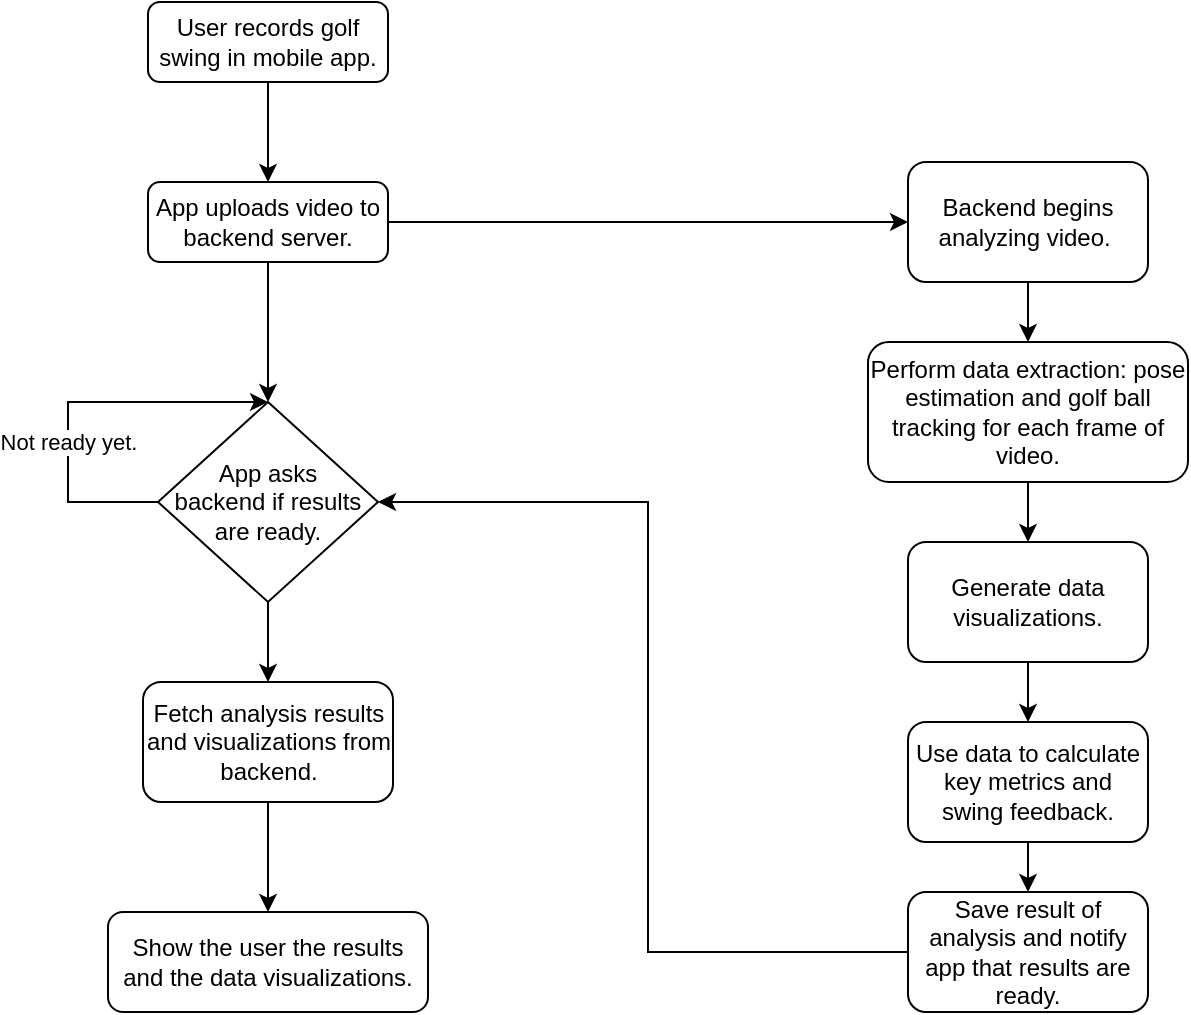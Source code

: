 <mxfile version="16.5.1" type="device"><diagram id="C5RBs43oDa-KdzZeNtuy" name="Page-1"><mxGraphModel dx="1125" dy="732" grid="1" gridSize="10" guides="1" tooltips="1" connect="1" arrows="1" fold="1" page="1" pageScale="1" pageWidth="827" pageHeight="1169" math="0" shadow="0"><root><mxCell id="WIyWlLk6GJQsqaUBKTNV-0"/><mxCell id="WIyWlLk6GJQsqaUBKTNV-1" parent="WIyWlLk6GJQsqaUBKTNV-0"/><mxCell id="WIyWlLk6GJQsqaUBKTNV-3" value="User records golf swing in mobile app." style="rounded=1;whiteSpace=wrap;html=1;fontSize=12;glass=0;strokeWidth=1;shadow=0;" parent="WIyWlLk6GJQsqaUBKTNV-1" vertex="1"><mxGeometry x="160" y="80" width="120" height="40" as="geometry"/></mxCell><mxCell id="geZoV5hT81_uEruI9XQe-6" value="" style="edgeStyle=orthogonalEdgeStyle;rounded=0;orthogonalLoop=1;jettySize=auto;html=1;" edge="1" parent="WIyWlLk6GJQsqaUBKTNV-1" source="WIyWlLk6GJQsqaUBKTNV-11" target="geZoV5hT81_uEruI9XQe-5"><mxGeometry relative="1" as="geometry"/></mxCell><mxCell id="geZoV5hT81_uEruI9XQe-8" value="" style="edgeStyle=orthogonalEdgeStyle;rounded=0;orthogonalLoop=1;jettySize=auto;html=1;" edge="1" parent="WIyWlLk6GJQsqaUBKTNV-1" source="WIyWlLk6GJQsqaUBKTNV-11"><mxGeometry relative="1" as="geometry"><mxPoint x="220" y="280.0" as="targetPoint"/></mxGeometry></mxCell><mxCell id="WIyWlLk6GJQsqaUBKTNV-11" value="App uploads video to backend server." style="rounded=1;whiteSpace=wrap;html=1;fontSize=12;glass=0;strokeWidth=1;shadow=0;" parent="WIyWlLk6GJQsqaUBKTNV-1" vertex="1"><mxGeometry x="160" y="170" width="120" height="40" as="geometry"/></mxCell><mxCell id="geZoV5hT81_uEruI9XQe-12" value="" style="edgeStyle=orthogonalEdgeStyle;rounded=0;orthogonalLoop=1;jettySize=auto;html=1;" edge="1" parent="WIyWlLk6GJQsqaUBKTNV-1" source="geZoV5hT81_uEruI9XQe-5" target="geZoV5hT81_uEruI9XQe-11"><mxGeometry relative="1" as="geometry"/></mxCell><mxCell id="geZoV5hT81_uEruI9XQe-5" value="Backend begins analyzing video.&amp;nbsp;" style="whiteSpace=wrap;html=1;rounded=1;glass=0;strokeWidth=1;shadow=0;" vertex="1" parent="WIyWlLk6GJQsqaUBKTNV-1"><mxGeometry x="540" y="160" width="120" height="60" as="geometry"/></mxCell><mxCell id="geZoV5hT81_uEruI9XQe-21" value="" style="edgeStyle=orthogonalEdgeStyle;rounded=0;orthogonalLoop=1;jettySize=auto;html=1;" edge="1" parent="WIyWlLk6GJQsqaUBKTNV-1" source="geZoV5hT81_uEruI9XQe-9" target="geZoV5hT81_uEruI9XQe-20"><mxGeometry relative="1" as="geometry"/></mxCell><mxCell id="geZoV5hT81_uEruI9XQe-9" value="App asks &lt;br&gt;backend if results are ready." style="rhombus;whiteSpace=wrap;html=1;" vertex="1" parent="WIyWlLk6GJQsqaUBKTNV-1"><mxGeometry x="165" y="280" width="110" height="100" as="geometry"/></mxCell><mxCell id="geZoV5hT81_uEruI9XQe-10" value="Not ready yet." style="endArrow=classic;html=1;rounded=0;entryX=0.5;entryY=0;entryDx=0;entryDy=0;exitX=0;exitY=0.5;exitDx=0;exitDy=0;" edge="1" parent="WIyWlLk6GJQsqaUBKTNV-1" source="geZoV5hT81_uEruI9XQe-9" target="geZoV5hT81_uEruI9XQe-9"><mxGeometry x="-0.231" width="50" height="50" relative="1" as="geometry"><mxPoint x="150" y="360" as="sourcePoint"/><mxPoint x="440" y="270" as="targetPoint"/><Array as="points"><mxPoint x="120" y="330"/><mxPoint x="120" y="280"/></Array><mxPoint as="offset"/></mxGeometry></mxCell><mxCell id="geZoV5hT81_uEruI9XQe-14" value="" style="edgeStyle=orthogonalEdgeStyle;rounded=0;orthogonalLoop=1;jettySize=auto;html=1;" edge="1" parent="WIyWlLk6GJQsqaUBKTNV-1" source="geZoV5hT81_uEruI9XQe-11" target="geZoV5hT81_uEruI9XQe-13"><mxGeometry relative="1" as="geometry"/></mxCell><mxCell id="geZoV5hT81_uEruI9XQe-11" value="Perform data extraction: pose estimation and golf ball tracking for each frame of video." style="whiteSpace=wrap;html=1;rounded=1;glass=0;strokeWidth=1;shadow=0;" vertex="1" parent="WIyWlLk6GJQsqaUBKTNV-1"><mxGeometry x="520" y="250" width="160" height="70" as="geometry"/></mxCell><mxCell id="geZoV5hT81_uEruI9XQe-16" value="" style="edgeStyle=orthogonalEdgeStyle;rounded=0;orthogonalLoop=1;jettySize=auto;html=1;" edge="1" parent="WIyWlLk6GJQsqaUBKTNV-1" source="geZoV5hT81_uEruI9XQe-13" target="geZoV5hT81_uEruI9XQe-15"><mxGeometry relative="1" as="geometry"/></mxCell><mxCell id="geZoV5hT81_uEruI9XQe-13" value="Generate data visualizations." style="whiteSpace=wrap;html=1;rounded=1;glass=0;strokeWidth=1;shadow=0;" vertex="1" parent="WIyWlLk6GJQsqaUBKTNV-1"><mxGeometry x="540" y="350" width="120" height="60" as="geometry"/></mxCell><mxCell id="geZoV5hT81_uEruI9XQe-18" value="" style="edgeStyle=orthogonalEdgeStyle;rounded=0;orthogonalLoop=1;jettySize=auto;html=1;" edge="1" parent="WIyWlLk6GJQsqaUBKTNV-1" source="geZoV5hT81_uEruI9XQe-15" target="geZoV5hT81_uEruI9XQe-17"><mxGeometry relative="1" as="geometry"/></mxCell><mxCell id="geZoV5hT81_uEruI9XQe-15" value="Use data to calculate key metrics and swing feedback." style="whiteSpace=wrap;html=1;rounded=1;glass=0;strokeWidth=1;shadow=0;" vertex="1" parent="WIyWlLk6GJQsqaUBKTNV-1"><mxGeometry x="540" y="440" width="120" height="60" as="geometry"/></mxCell><mxCell id="geZoV5hT81_uEruI9XQe-17" value="Save result of analysis and notify app that results are ready." style="whiteSpace=wrap;html=1;rounded=1;glass=0;strokeWidth=1;shadow=0;" vertex="1" parent="WIyWlLk6GJQsqaUBKTNV-1"><mxGeometry x="540" y="525" width="120" height="60" as="geometry"/></mxCell><mxCell id="geZoV5hT81_uEruI9XQe-19" value="" style="endArrow=classic;html=1;rounded=0;entryX=1;entryY=0.5;entryDx=0;entryDy=0;exitX=0;exitY=0.5;exitDx=0;exitDy=0;" edge="1" parent="WIyWlLk6GJQsqaUBKTNV-1" source="geZoV5hT81_uEruI9XQe-17" target="geZoV5hT81_uEruI9XQe-9"><mxGeometry width="50" height="50" relative="1" as="geometry"><mxPoint x="390" y="390" as="sourcePoint"/><mxPoint x="440" y="340" as="targetPoint"/><Array as="points"><mxPoint x="410" y="555"/><mxPoint x="410" y="330"/></Array></mxGeometry></mxCell><mxCell id="geZoV5hT81_uEruI9XQe-23" value="" style="edgeStyle=orthogonalEdgeStyle;rounded=0;orthogonalLoop=1;jettySize=auto;html=1;" edge="1" parent="WIyWlLk6GJQsqaUBKTNV-1" source="geZoV5hT81_uEruI9XQe-20" target="geZoV5hT81_uEruI9XQe-22"><mxGeometry relative="1" as="geometry"/></mxCell><mxCell id="geZoV5hT81_uEruI9XQe-20" value="Fetch analysis results and visualizations from backend." style="rounded=1;whiteSpace=wrap;html=1;" vertex="1" parent="WIyWlLk6GJQsqaUBKTNV-1"><mxGeometry x="157.5" y="420" width="125" height="60" as="geometry"/></mxCell><mxCell id="geZoV5hT81_uEruI9XQe-22" value="Show the user the results and the data visualizations." style="whiteSpace=wrap;html=1;rounded=1;" vertex="1" parent="WIyWlLk6GJQsqaUBKTNV-1"><mxGeometry x="140" y="535" width="160" height="50" as="geometry"/></mxCell><mxCell id="geZoV5hT81_uEruI9XQe-24" value="" style="endArrow=classic;html=1;rounded=0;entryX=0.5;entryY=0;entryDx=0;entryDy=0;exitX=0.5;exitY=1;exitDx=0;exitDy=0;" edge="1" parent="WIyWlLk6GJQsqaUBKTNV-1" source="WIyWlLk6GJQsqaUBKTNV-3" target="WIyWlLk6GJQsqaUBKTNV-11"><mxGeometry width="50" height="50" relative="1" as="geometry"><mxPoint x="390" y="360" as="sourcePoint"/><mxPoint x="440" y="310" as="targetPoint"/></mxGeometry></mxCell></root></mxGraphModel></diagram></mxfile>